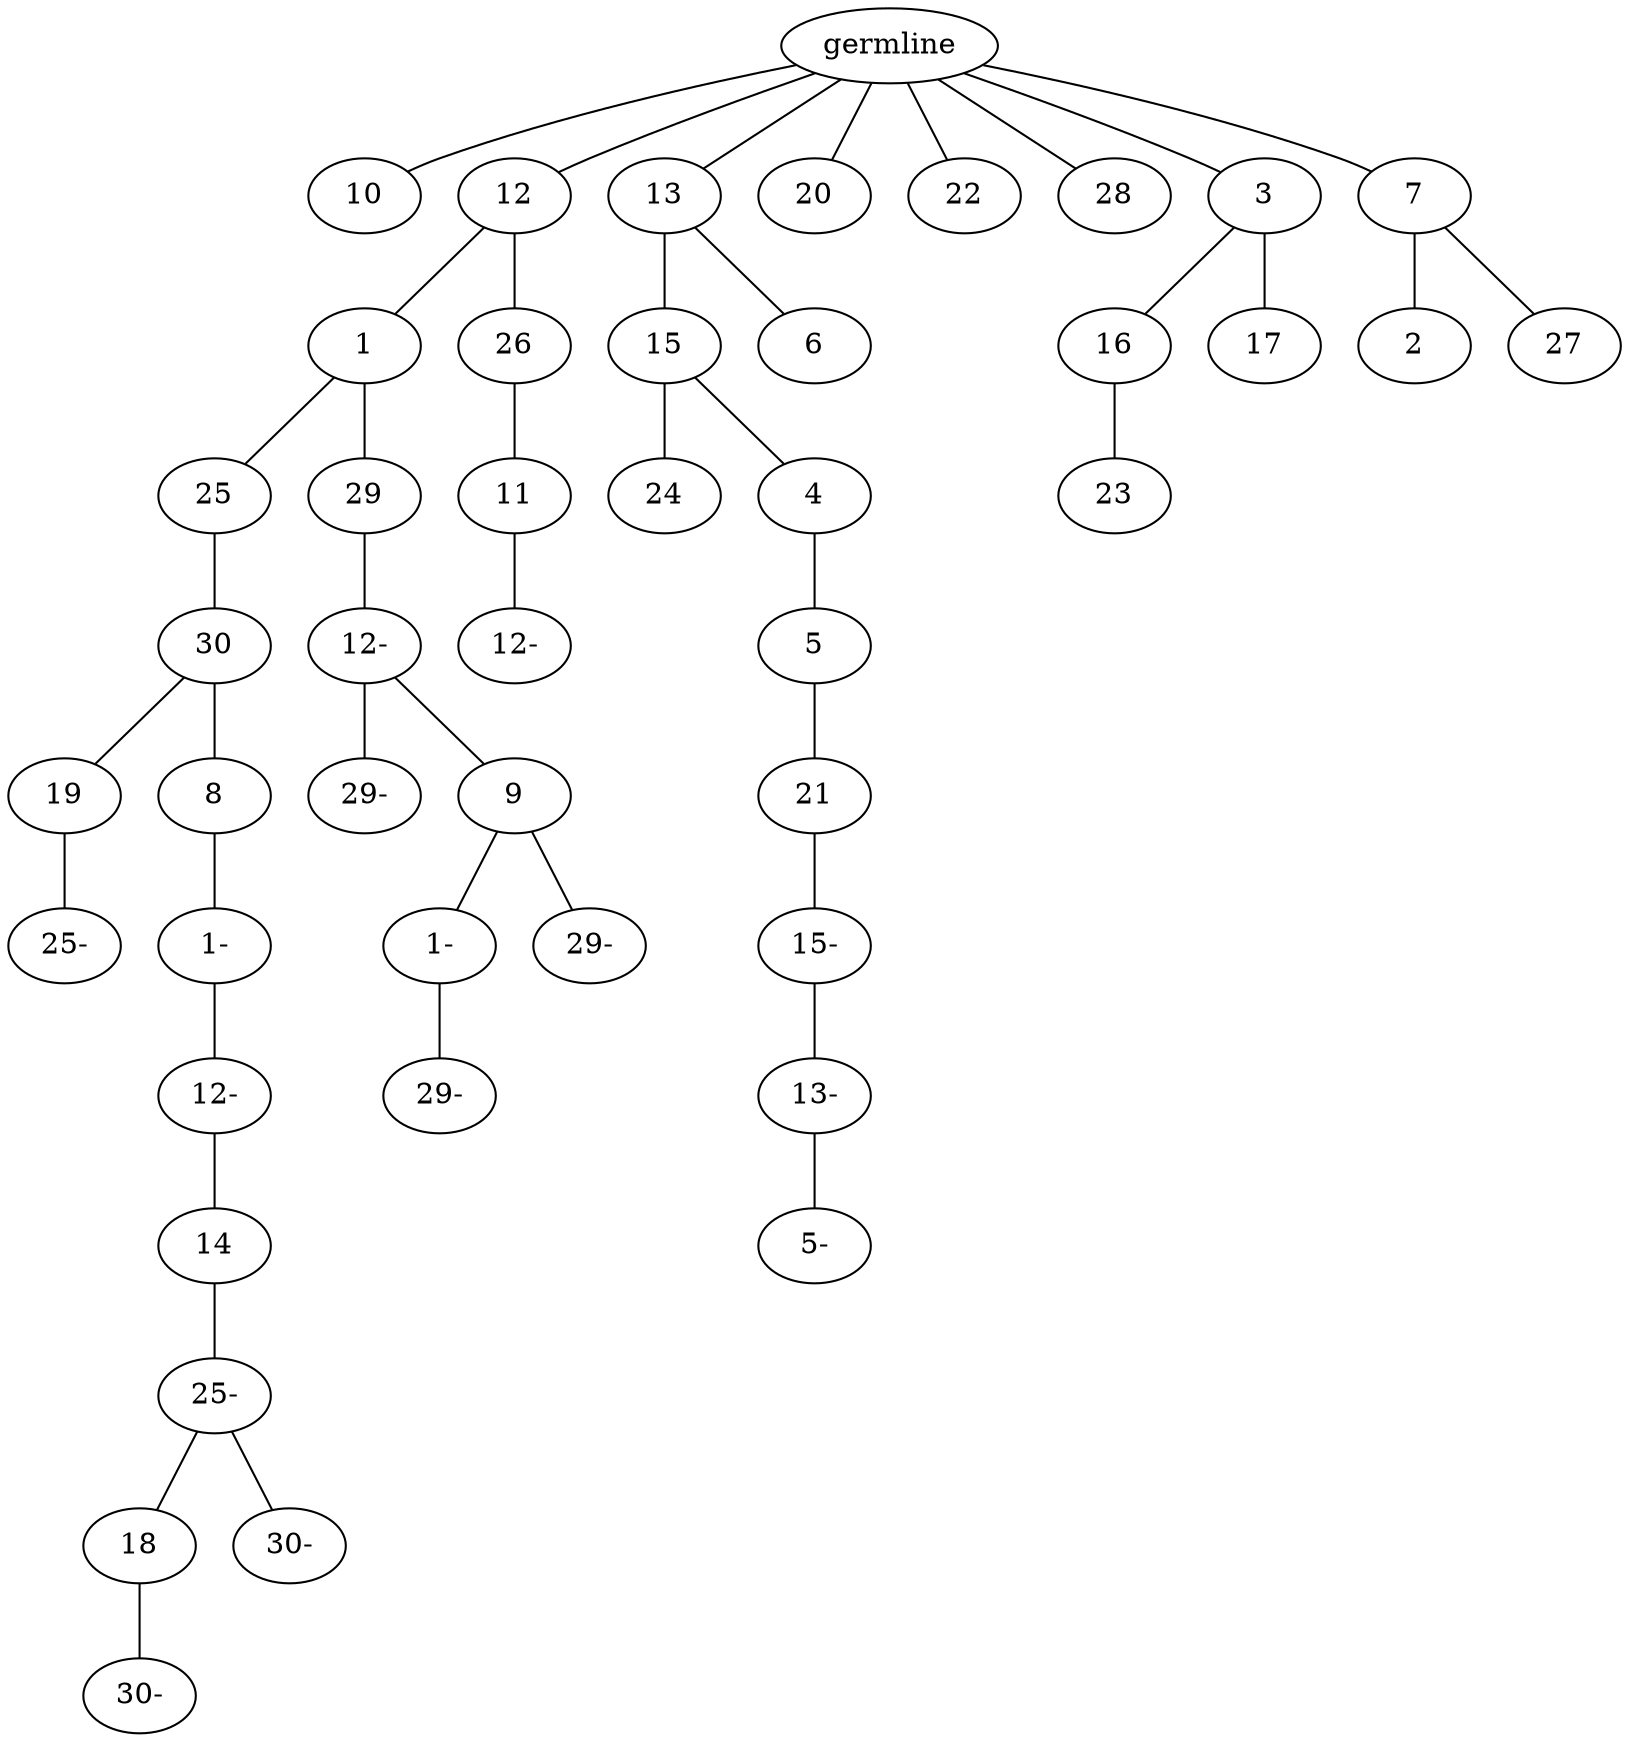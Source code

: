 graph tree {
    "139963295684448" [label="germline"];
    "139963295683632" [label="10"];
    "139963296470112" [label="12"];
    "139963296471072" [label="1"];
    "139963296028704" [label="25"];
    "139963296029424" [label="30"];
    "139963296028368" [label="19"];
    "139963296030528" [label="25-"];
    "139963296030240" [label="8"];
    "139963296028944" [label="1-"];
    "139963296030384" [label="12-"];
    "139963296029232" [label="14"];
    "139963296028896" [label="25-"];
    "139963296027312" [label="18"];
    "139963296026736" [label="30-"];
    "139963296029184" [label="30-"];
    "139963296027792" [label="29"];
    "139963296028656" [label="12-"];
    "139963296027888" [label="29-"];
    "139963296029568" [label="9"];
    "139963296030000" [label="1-"];
    "139963296028848" [label="29-"];
    "139963296030192" [label="29-"];
    "139963296027360" [label="26"];
    "139963296026976" [label="11"];
    "139963296028800" [label="12-"];
    "139963296471312" [label="13"];
    "139963296027120" [label="15"];
    "139963296028752" [label="24"];
    "139963296027264" [label="4"];
    "139963296030672" [label="5"];
    "139963296027024" [label="21"];
    "139963296228544" [label="15-"];
    "139963296228928" [label="13-"];
    "139963295744304" [label="5-"];
    "139963296026880" [label="6"];
    "139963296471696" [label="20"];
    "139963296470832" [label="22"];
    "139963296027984" [label="28"];
    "139963296027936" [label="3"];
    "139963296030144" [label="16"];
    "139963296167008" [label="23"];
    "139963296030624" [label="17"];
    "139963296076896" [label="7"];
    "139963296230704" [label="2"];
    "139963296227968" [label="27"];
    "139963295684448" -- "139963295683632";
    "139963295684448" -- "139963296470112";
    "139963295684448" -- "139963296471312";
    "139963295684448" -- "139963296471696";
    "139963295684448" -- "139963296470832";
    "139963295684448" -- "139963296027984";
    "139963295684448" -- "139963296027936";
    "139963295684448" -- "139963296076896";
    "139963296470112" -- "139963296471072";
    "139963296470112" -- "139963296027360";
    "139963296471072" -- "139963296028704";
    "139963296471072" -- "139963296027792";
    "139963296028704" -- "139963296029424";
    "139963296029424" -- "139963296028368";
    "139963296029424" -- "139963296030240";
    "139963296028368" -- "139963296030528";
    "139963296030240" -- "139963296028944";
    "139963296028944" -- "139963296030384";
    "139963296030384" -- "139963296029232";
    "139963296029232" -- "139963296028896";
    "139963296028896" -- "139963296027312";
    "139963296028896" -- "139963296029184";
    "139963296027312" -- "139963296026736";
    "139963296027792" -- "139963296028656";
    "139963296028656" -- "139963296027888";
    "139963296028656" -- "139963296029568";
    "139963296029568" -- "139963296030000";
    "139963296029568" -- "139963296030192";
    "139963296030000" -- "139963296028848";
    "139963296027360" -- "139963296026976";
    "139963296026976" -- "139963296028800";
    "139963296471312" -- "139963296027120";
    "139963296471312" -- "139963296026880";
    "139963296027120" -- "139963296028752";
    "139963296027120" -- "139963296027264";
    "139963296027264" -- "139963296030672";
    "139963296030672" -- "139963296027024";
    "139963296027024" -- "139963296228544";
    "139963296228544" -- "139963296228928";
    "139963296228928" -- "139963295744304";
    "139963296027936" -- "139963296030144";
    "139963296027936" -- "139963296030624";
    "139963296030144" -- "139963296167008";
    "139963296076896" -- "139963296230704";
    "139963296076896" -- "139963296227968";
}
